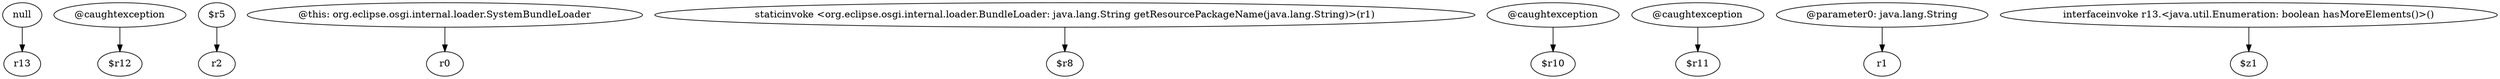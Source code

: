 digraph g {
0[label="null"]
1[label="r13"]
0->1[label=""]
2[label="@caughtexception"]
3[label="$r12"]
2->3[label=""]
4[label="$r5"]
5[label="r2"]
4->5[label=""]
6[label="@this: org.eclipse.osgi.internal.loader.SystemBundleLoader"]
7[label="r0"]
6->7[label=""]
8[label="staticinvoke <org.eclipse.osgi.internal.loader.BundleLoader: java.lang.String getResourcePackageName(java.lang.String)>(r1)"]
9[label="$r8"]
8->9[label=""]
10[label="@caughtexception"]
11[label="$r10"]
10->11[label=""]
12[label="@caughtexception"]
13[label="$r11"]
12->13[label=""]
14[label="@parameter0: java.lang.String"]
15[label="r1"]
14->15[label=""]
16[label="interfaceinvoke r13.<java.util.Enumeration: boolean hasMoreElements()>()"]
17[label="$z1"]
16->17[label=""]
}